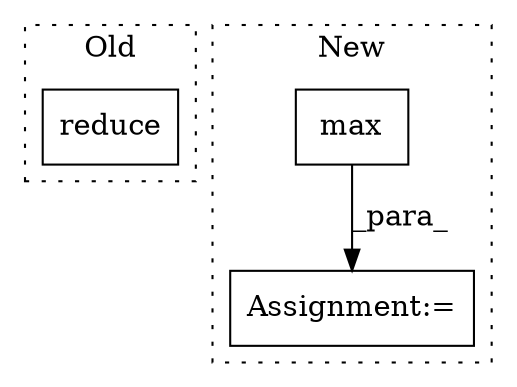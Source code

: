digraph G {
subgraph cluster0 {
1 [label="reduce" a="32" s="3331,3454" l="7,-5" shape="box"];
label = "Old";
style="dotted";
}
subgraph cluster1 {
2 [label="max" a="32" s="3736,3860" l="19,-5" shape="box"];
3 [label="Assignment:=" a="7" s="3569" l="10" shape="box"];
label = "New";
style="dotted";
}
2 -> 3 [label="_para_"];
}